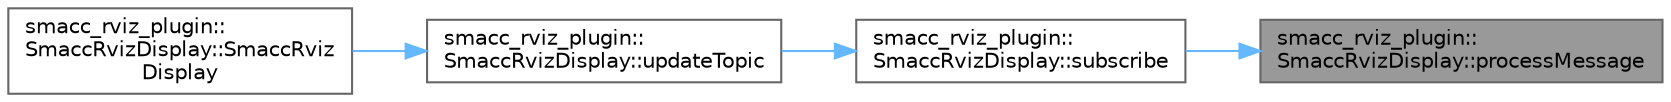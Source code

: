 digraph "smacc_rviz_plugin::SmaccRvizDisplay::processMessage"
{
 // LATEX_PDF_SIZE
  bgcolor="transparent";
  edge [fontname=Helvetica,fontsize=10,labelfontname=Helvetica,labelfontsize=10];
  node [fontname=Helvetica,fontsize=10,shape=box,height=0.2,width=0.4];
  rankdir="RL";
  Node1 [label="smacc_rviz_plugin::\lSmaccRvizDisplay::processMessage",height=0.2,width=0.4,color="gray40", fillcolor="grey60", style="filled", fontcolor="black",tooltip=" "];
  Node1 -> Node2 [dir="back",color="steelblue1",style="solid"];
  Node2 [label="smacc_rviz_plugin::\lSmaccRvizDisplay::subscribe",height=0.2,width=0.4,color="grey40", fillcolor="white", style="filled",URL="$classsmacc__rviz__plugin_1_1SmaccRvizDisplay.html#ad774027ba3eda277c991619332495cbb",tooltip=" "];
  Node2 -> Node3 [dir="back",color="steelblue1",style="solid"];
  Node3 [label="smacc_rviz_plugin::\lSmaccRvizDisplay::updateTopic",height=0.2,width=0.4,color="grey40", fillcolor="white", style="filled",URL="$classsmacc__rviz__plugin_1_1SmaccRvizDisplay.html#adf332ae95bd83969b33ba713a60832fd",tooltip=" "];
  Node3 -> Node4 [dir="back",color="steelblue1",style="solid"];
  Node4 [label="smacc_rviz_plugin::\lSmaccRvizDisplay::SmaccRviz\lDisplay",height=0.2,width=0.4,color="grey40", fillcolor="white", style="filled",URL="$classsmacc__rviz__plugin_1_1SmaccRvizDisplay.html#a57d912b6eeec19a0654546bb011fb593",tooltip=" "];
}
